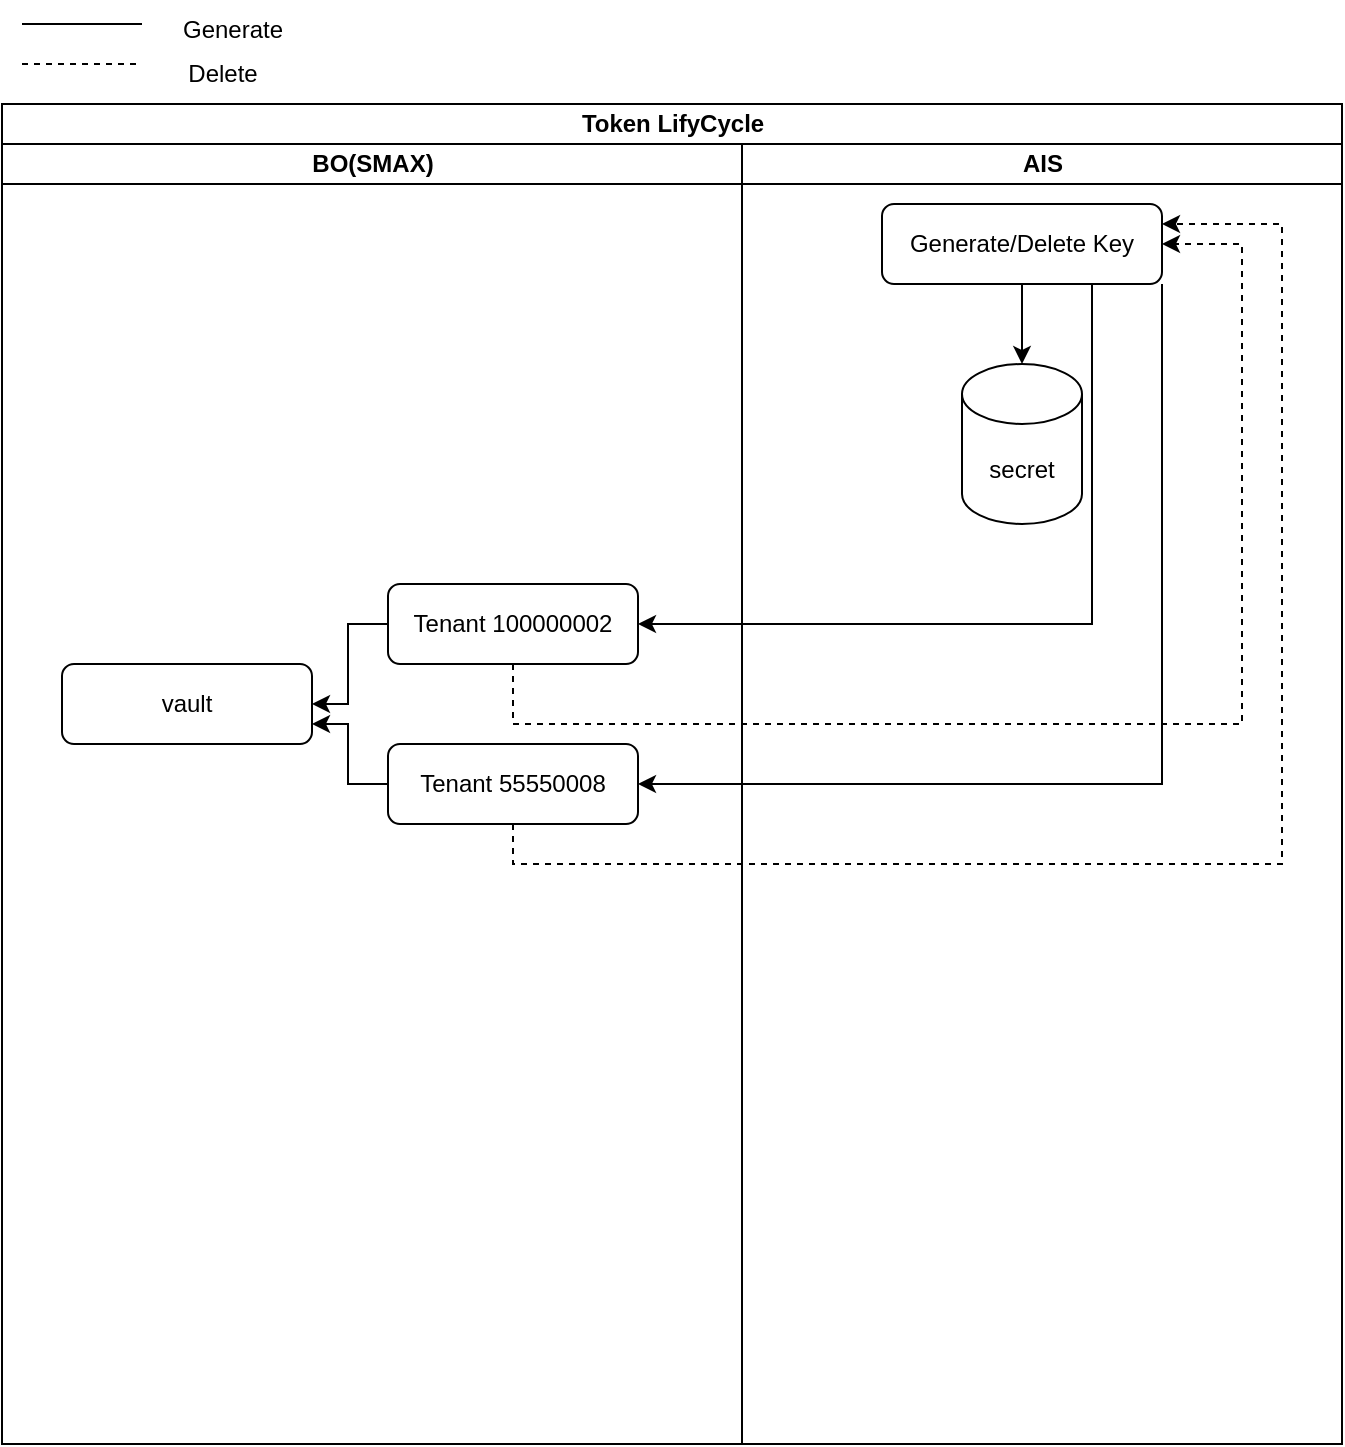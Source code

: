 <mxfile version="21.3.5" type="github">
  <diagram name="Page-1" id="1D5KX33D_a8lEu4agJhq">
    <mxGraphModel dx="2074" dy="1156" grid="1" gridSize="10" guides="1" tooltips="1" connect="1" arrows="1" fold="1" page="1" pageScale="1" pageWidth="850" pageHeight="1100" math="0" shadow="0">
      <root>
        <mxCell id="0" />
        <mxCell id="1" parent="0" />
        <mxCell id="hoc3HuQpEBTv5bTiaDIE-3" value="Token LifyCycle" style="swimlane;childLayout=stackLayout;resizeParent=1;resizeParentMax=0;startSize=20;html=1;" vertex="1" parent="1">
          <mxGeometry x="130" y="80" width="670" height="670" as="geometry" />
        </mxCell>
        <mxCell id="hoc3HuQpEBTv5bTiaDIE-4" value="BO(SMAX)" style="swimlane;startSize=20;html=1;" vertex="1" parent="hoc3HuQpEBTv5bTiaDIE-3">
          <mxGeometry y="20" width="370" height="650" as="geometry" />
        </mxCell>
        <mxCell id="hoc3HuQpEBTv5bTiaDIE-19" style="edgeStyle=orthogonalEdgeStyle;rounded=0;orthogonalLoop=1;jettySize=auto;html=1;exitX=0;exitY=0.5;exitDx=0;exitDy=0;entryX=1;entryY=0.5;entryDx=0;entryDy=0;" edge="1" parent="hoc3HuQpEBTv5bTiaDIE-4" source="hoc3HuQpEBTv5bTiaDIE-8" target="hoc3HuQpEBTv5bTiaDIE-9">
          <mxGeometry relative="1" as="geometry" />
        </mxCell>
        <mxCell id="hoc3HuQpEBTv5bTiaDIE-8" value="Tenant 100000002" style="rounded=1;whiteSpace=wrap;html=1;" vertex="1" parent="hoc3HuQpEBTv5bTiaDIE-4">
          <mxGeometry x="193" y="220" width="125" height="40" as="geometry" />
        </mxCell>
        <mxCell id="hoc3HuQpEBTv5bTiaDIE-18" style="edgeStyle=orthogonalEdgeStyle;rounded=0;orthogonalLoop=1;jettySize=auto;html=1;exitX=0;exitY=0.5;exitDx=0;exitDy=0;entryX=1;entryY=0.75;entryDx=0;entryDy=0;" edge="1" parent="hoc3HuQpEBTv5bTiaDIE-4" source="hoc3HuQpEBTv5bTiaDIE-11" target="hoc3HuQpEBTv5bTiaDIE-9">
          <mxGeometry relative="1" as="geometry">
            <mxPoint x="170" y="290" as="targetPoint" />
          </mxGeometry>
        </mxCell>
        <mxCell id="hoc3HuQpEBTv5bTiaDIE-11" value="Tenant 55550008" style="rounded=1;whiteSpace=wrap;html=1;" vertex="1" parent="hoc3HuQpEBTv5bTiaDIE-4">
          <mxGeometry x="193" y="300" width="125" height="40" as="geometry" />
        </mxCell>
        <mxCell id="hoc3HuQpEBTv5bTiaDIE-9" value="vault" style="rounded=1;whiteSpace=wrap;html=1;" vertex="1" parent="hoc3HuQpEBTv5bTiaDIE-4">
          <mxGeometry x="30" y="260" width="125" height="40" as="geometry" />
        </mxCell>
        <mxCell id="hoc3HuQpEBTv5bTiaDIE-5" value="AIS" style="swimlane;startSize=20;html=1;" vertex="1" parent="hoc3HuQpEBTv5bTiaDIE-3">
          <mxGeometry x="370" y="20" width="300" height="650" as="geometry" />
        </mxCell>
        <mxCell id="hoc3HuQpEBTv5bTiaDIE-14" style="edgeStyle=orthogonalEdgeStyle;rounded=0;orthogonalLoop=1;jettySize=auto;html=1;exitX=0.5;exitY=1;exitDx=0;exitDy=0;entryX=0.5;entryY=0;entryDx=0;entryDy=0;entryPerimeter=0;" edge="1" parent="hoc3HuQpEBTv5bTiaDIE-5" source="hoc3HuQpEBTv5bTiaDIE-7" target="hoc3HuQpEBTv5bTiaDIE-13">
          <mxGeometry relative="1" as="geometry" />
        </mxCell>
        <mxCell id="hoc3HuQpEBTv5bTiaDIE-7" value="Generate/Delete Key" style="rounded=1;whiteSpace=wrap;html=1;" vertex="1" parent="hoc3HuQpEBTv5bTiaDIE-5">
          <mxGeometry x="70" y="30" width="140" height="40" as="geometry" />
        </mxCell>
        <mxCell id="hoc3HuQpEBTv5bTiaDIE-13" value="secret" style="shape=cylinder3;whiteSpace=wrap;html=1;boundedLbl=1;backgroundOutline=1;size=15;" vertex="1" parent="hoc3HuQpEBTv5bTiaDIE-5">
          <mxGeometry x="110" y="110" width="60" height="80" as="geometry" />
        </mxCell>
        <mxCell id="hoc3HuQpEBTv5bTiaDIE-16" style="edgeStyle=orthogonalEdgeStyle;rounded=0;orthogonalLoop=1;jettySize=auto;html=1;exitX=0.75;exitY=1;exitDx=0;exitDy=0;entryX=1;entryY=0.5;entryDx=0;entryDy=0;" edge="1" parent="hoc3HuQpEBTv5bTiaDIE-3" source="hoc3HuQpEBTv5bTiaDIE-7" target="hoc3HuQpEBTv5bTiaDIE-8">
          <mxGeometry relative="1" as="geometry" />
        </mxCell>
        <mxCell id="hoc3HuQpEBTv5bTiaDIE-17" style="edgeStyle=orthogonalEdgeStyle;rounded=0;orthogonalLoop=1;jettySize=auto;html=1;exitX=1;exitY=1;exitDx=0;exitDy=0;entryX=1;entryY=0.5;entryDx=0;entryDy=0;" edge="1" parent="hoc3HuQpEBTv5bTiaDIE-3" source="hoc3HuQpEBTv5bTiaDIE-7" target="hoc3HuQpEBTv5bTiaDIE-11">
          <mxGeometry relative="1" as="geometry" />
        </mxCell>
        <mxCell id="hoc3HuQpEBTv5bTiaDIE-21" style="edgeStyle=orthogonalEdgeStyle;rounded=0;orthogonalLoop=1;jettySize=auto;html=1;exitX=0.5;exitY=1;exitDx=0;exitDy=0;entryX=1;entryY=0.5;entryDx=0;entryDy=0;dashed=1;" edge="1" parent="hoc3HuQpEBTv5bTiaDIE-3" source="hoc3HuQpEBTv5bTiaDIE-8" target="hoc3HuQpEBTv5bTiaDIE-7">
          <mxGeometry relative="1" as="geometry">
            <Array as="points">
              <mxPoint x="256" y="310" />
              <mxPoint x="620" y="310" />
              <mxPoint x="620" y="70" />
            </Array>
          </mxGeometry>
        </mxCell>
        <mxCell id="hoc3HuQpEBTv5bTiaDIE-22" style="edgeStyle=orthogonalEdgeStyle;rounded=0;orthogonalLoop=1;jettySize=auto;html=1;exitX=0.5;exitY=1;exitDx=0;exitDy=0;entryX=1;entryY=0.25;entryDx=0;entryDy=0;dashed=1;" edge="1" parent="hoc3HuQpEBTv5bTiaDIE-3" source="hoc3HuQpEBTv5bTiaDIE-11" target="hoc3HuQpEBTv5bTiaDIE-7">
          <mxGeometry relative="1" as="geometry">
            <Array as="points">
              <mxPoint x="256" y="380" />
              <mxPoint x="640" y="380" />
              <mxPoint x="640" y="60" />
            </Array>
          </mxGeometry>
        </mxCell>
        <mxCell id="hoc3HuQpEBTv5bTiaDIE-23" value="" style="endArrow=none;html=1;rounded=0;" edge="1" parent="1">
          <mxGeometry width="50" height="50" relative="1" as="geometry">
            <mxPoint x="140" y="40" as="sourcePoint" />
            <mxPoint x="200" y="40" as="targetPoint" />
          </mxGeometry>
        </mxCell>
        <mxCell id="hoc3HuQpEBTv5bTiaDIE-24" value="" style="endArrow=none;html=1;rounded=0;dashed=1;" edge="1" parent="1">
          <mxGeometry width="50" height="50" relative="1" as="geometry">
            <mxPoint x="140" y="60" as="sourcePoint" />
            <mxPoint x="200" y="60" as="targetPoint" />
          </mxGeometry>
        </mxCell>
        <mxCell id="hoc3HuQpEBTv5bTiaDIE-25" value="Generate" style="text;html=1;align=center;verticalAlign=middle;resizable=0;points=[];autosize=1;strokeColor=none;fillColor=none;" vertex="1" parent="1">
          <mxGeometry x="210" y="28" width="70" height="30" as="geometry" />
        </mxCell>
        <mxCell id="hoc3HuQpEBTv5bTiaDIE-26" value="Delete" style="text;html=1;align=center;verticalAlign=middle;resizable=0;points=[];autosize=1;strokeColor=none;fillColor=none;" vertex="1" parent="1">
          <mxGeometry x="210" y="50" width="60" height="30" as="geometry" />
        </mxCell>
      </root>
    </mxGraphModel>
  </diagram>
</mxfile>
